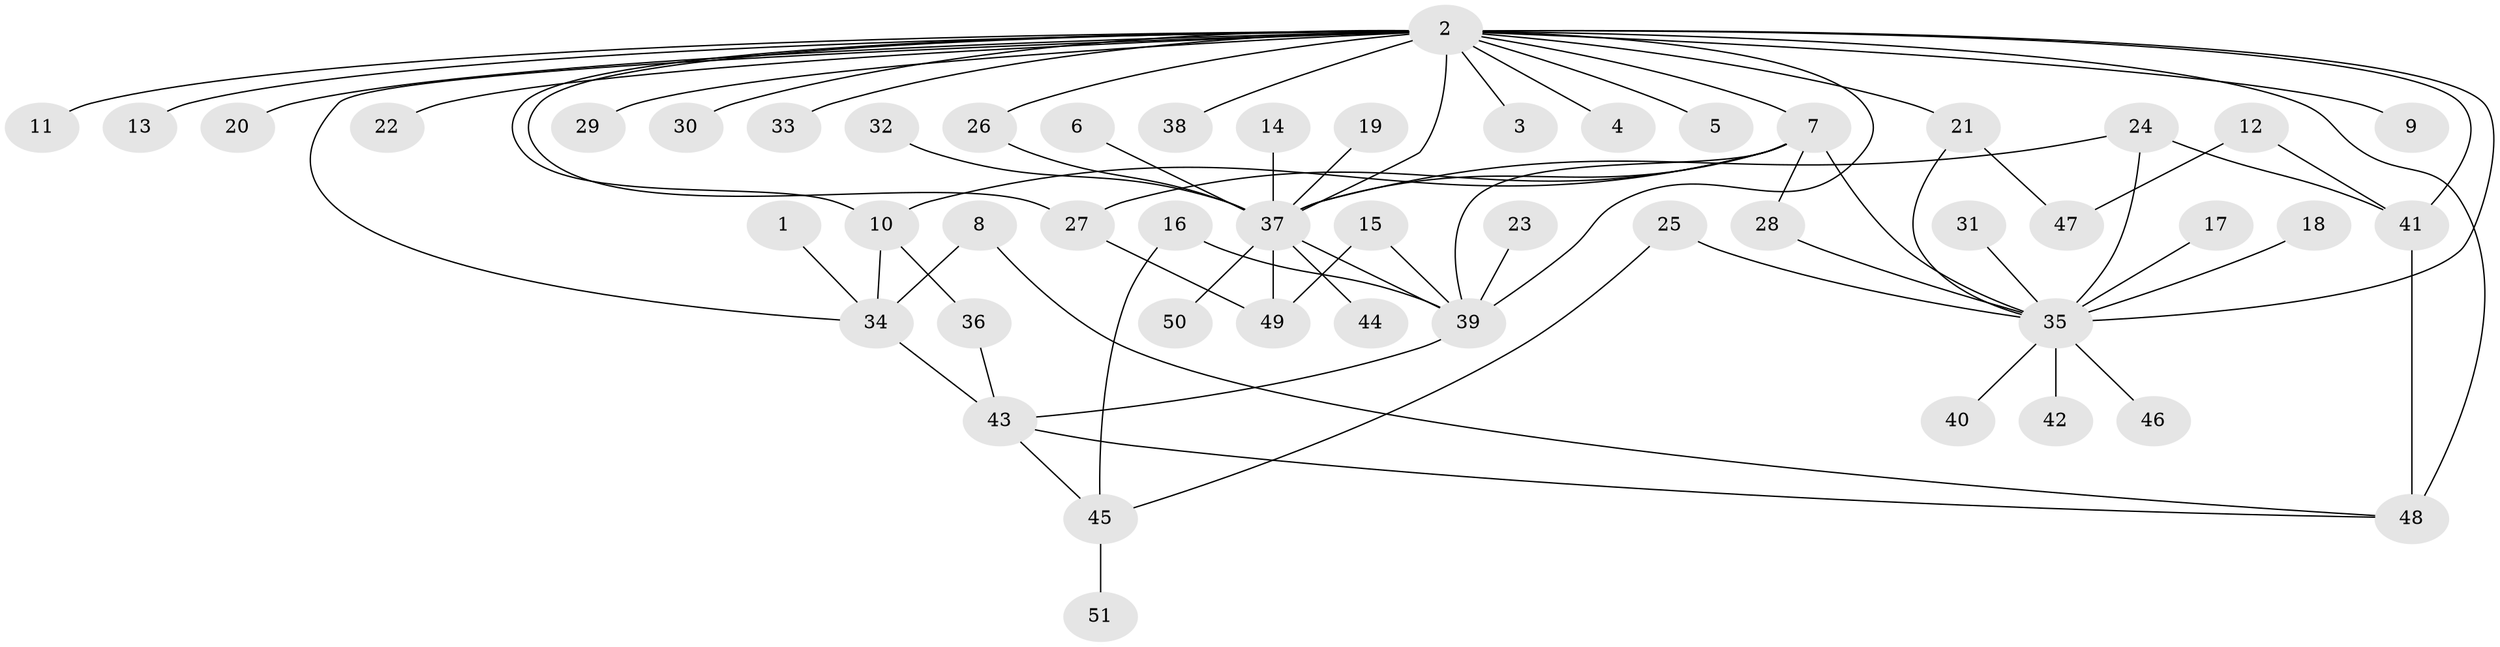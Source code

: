 // original degree distribution, {27: 0.010309278350515464, 8: 0.020618556701030927, 7: 0.030927835051546393, 11: 0.010309278350515464, 15: 0.010309278350515464, 9: 0.010309278350515464, 1: 0.4845360824742268, 2: 0.23711340206185566, 3: 0.10309278350515463, 5: 0.020618556701030927, 4: 0.041237113402061855, 6: 0.020618556701030927}
// Generated by graph-tools (version 1.1) at 2025/25/03/09/25 03:25:56]
// undirected, 51 vertices, 72 edges
graph export_dot {
graph [start="1"]
  node [color=gray90,style=filled];
  1;
  2;
  3;
  4;
  5;
  6;
  7;
  8;
  9;
  10;
  11;
  12;
  13;
  14;
  15;
  16;
  17;
  18;
  19;
  20;
  21;
  22;
  23;
  24;
  25;
  26;
  27;
  28;
  29;
  30;
  31;
  32;
  33;
  34;
  35;
  36;
  37;
  38;
  39;
  40;
  41;
  42;
  43;
  44;
  45;
  46;
  47;
  48;
  49;
  50;
  51;
  1 -- 34 [weight=1.0];
  2 -- 3 [weight=1.0];
  2 -- 4 [weight=1.0];
  2 -- 5 [weight=1.0];
  2 -- 7 [weight=1.0];
  2 -- 9 [weight=1.0];
  2 -- 10 [weight=1.0];
  2 -- 11 [weight=1.0];
  2 -- 13 [weight=1.0];
  2 -- 20 [weight=1.0];
  2 -- 21 [weight=1.0];
  2 -- 22 [weight=1.0];
  2 -- 26 [weight=1.0];
  2 -- 27 [weight=1.0];
  2 -- 29 [weight=1.0];
  2 -- 30 [weight=1.0];
  2 -- 33 [weight=1.0];
  2 -- 34 [weight=1.0];
  2 -- 35 [weight=2.0];
  2 -- 37 [weight=2.0];
  2 -- 38 [weight=1.0];
  2 -- 39 [weight=1.0];
  2 -- 41 [weight=1.0];
  2 -- 48 [weight=2.0];
  6 -- 37 [weight=1.0];
  7 -- 10 [weight=1.0];
  7 -- 27 [weight=1.0];
  7 -- 28 [weight=1.0];
  7 -- 35 [weight=1.0];
  7 -- 37 [weight=2.0];
  7 -- 39 [weight=1.0];
  8 -- 34 [weight=1.0];
  8 -- 48 [weight=1.0];
  10 -- 34 [weight=1.0];
  10 -- 36 [weight=1.0];
  12 -- 41 [weight=1.0];
  12 -- 47 [weight=1.0];
  14 -- 37 [weight=1.0];
  15 -- 39 [weight=1.0];
  15 -- 49 [weight=1.0];
  16 -- 39 [weight=1.0];
  16 -- 45 [weight=1.0];
  17 -- 35 [weight=1.0];
  18 -- 35 [weight=1.0];
  19 -- 37 [weight=1.0];
  21 -- 35 [weight=1.0];
  21 -- 47 [weight=1.0];
  23 -- 39 [weight=1.0];
  24 -- 35 [weight=1.0];
  24 -- 37 [weight=1.0];
  24 -- 41 [weight=1.0];
  25 -- 35 [weight=1.0];
  25 -- 45 [weight=1.0];
  26 -- 37 [weight=1.0];
  27 -- 49 [weight=1.0];
  28 -- 35 [weight=1.0];
  31 -- 35 [weight=1.0];
  32 -- 37 [weight=1.0];
  34 -- 43 [weight=2.0];
  35 -- 40 [weight=1.0];
  35 -- 42 [weight=1.0];
  35 -- 46 [weight=1.0];
  36 -- 43 [weight=1.0];
  37 -- 39 [weight=1.0];
  37 -- 44 [weight=1.0];
  37 -- 49 [weight=1.0];
  37 -- 50 [weight=1.0];
  39 -- 43 [weight=1.0];
  41 -- 48 [weight=1.0];
  43 -- 45 [weight=1.0];
  43 -- 48 [weight=1.0];
  45 -- 51 [weight=1.0];
}
